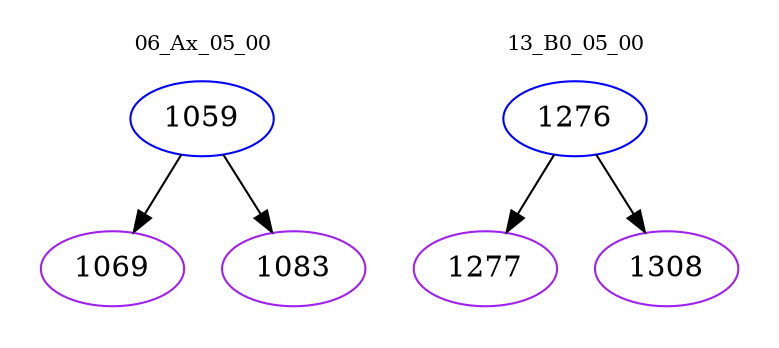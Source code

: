 digraph{
subgraph cluster_0 {
color = white
label = "06_Ax_05_00";
fontsize=10;
T0_1059 [label="1059", color="blue"]
T0_1059 -> T0_1069 [color="black"]
T0_1069 [label="1069", color="purple"]
T0_1059 -> T0_1083 [color="black"]
T0_1083 [label="1083", color="purple"]
}
subgraph cluster_1 {
color = white
label = "13_B0_05_00";
fontsize=10;
T1_1276 [label="1276", color="blue"]
T1_1276 -> T1_1277 [color="black"]
T1_1277 [label="1277", color="purple"]
T1_1276 -> T1_1308 [color="black"]
T1_1308 [label="1308", color="purple"]
}
}
